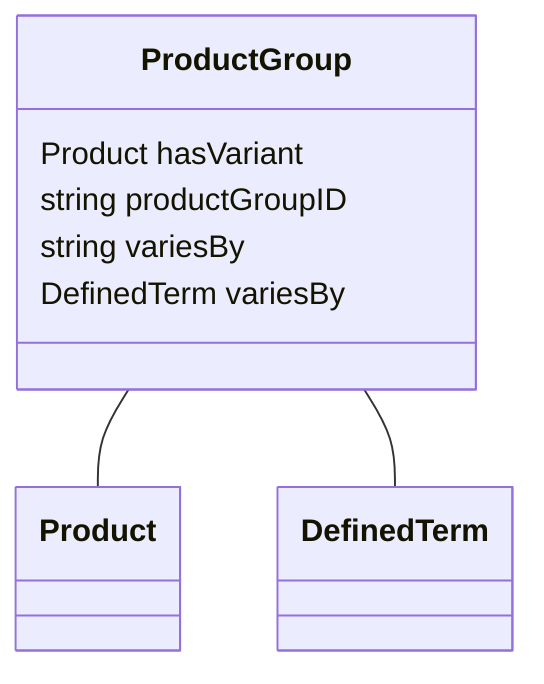 classDiagram
  ProductGroup -- Product
  ProductGroup -- DefinedTerm


class ProductGroup {

  Product hasVariant
  string productGroupID
  string variesBy
  DefinedTerm variesBy

 }